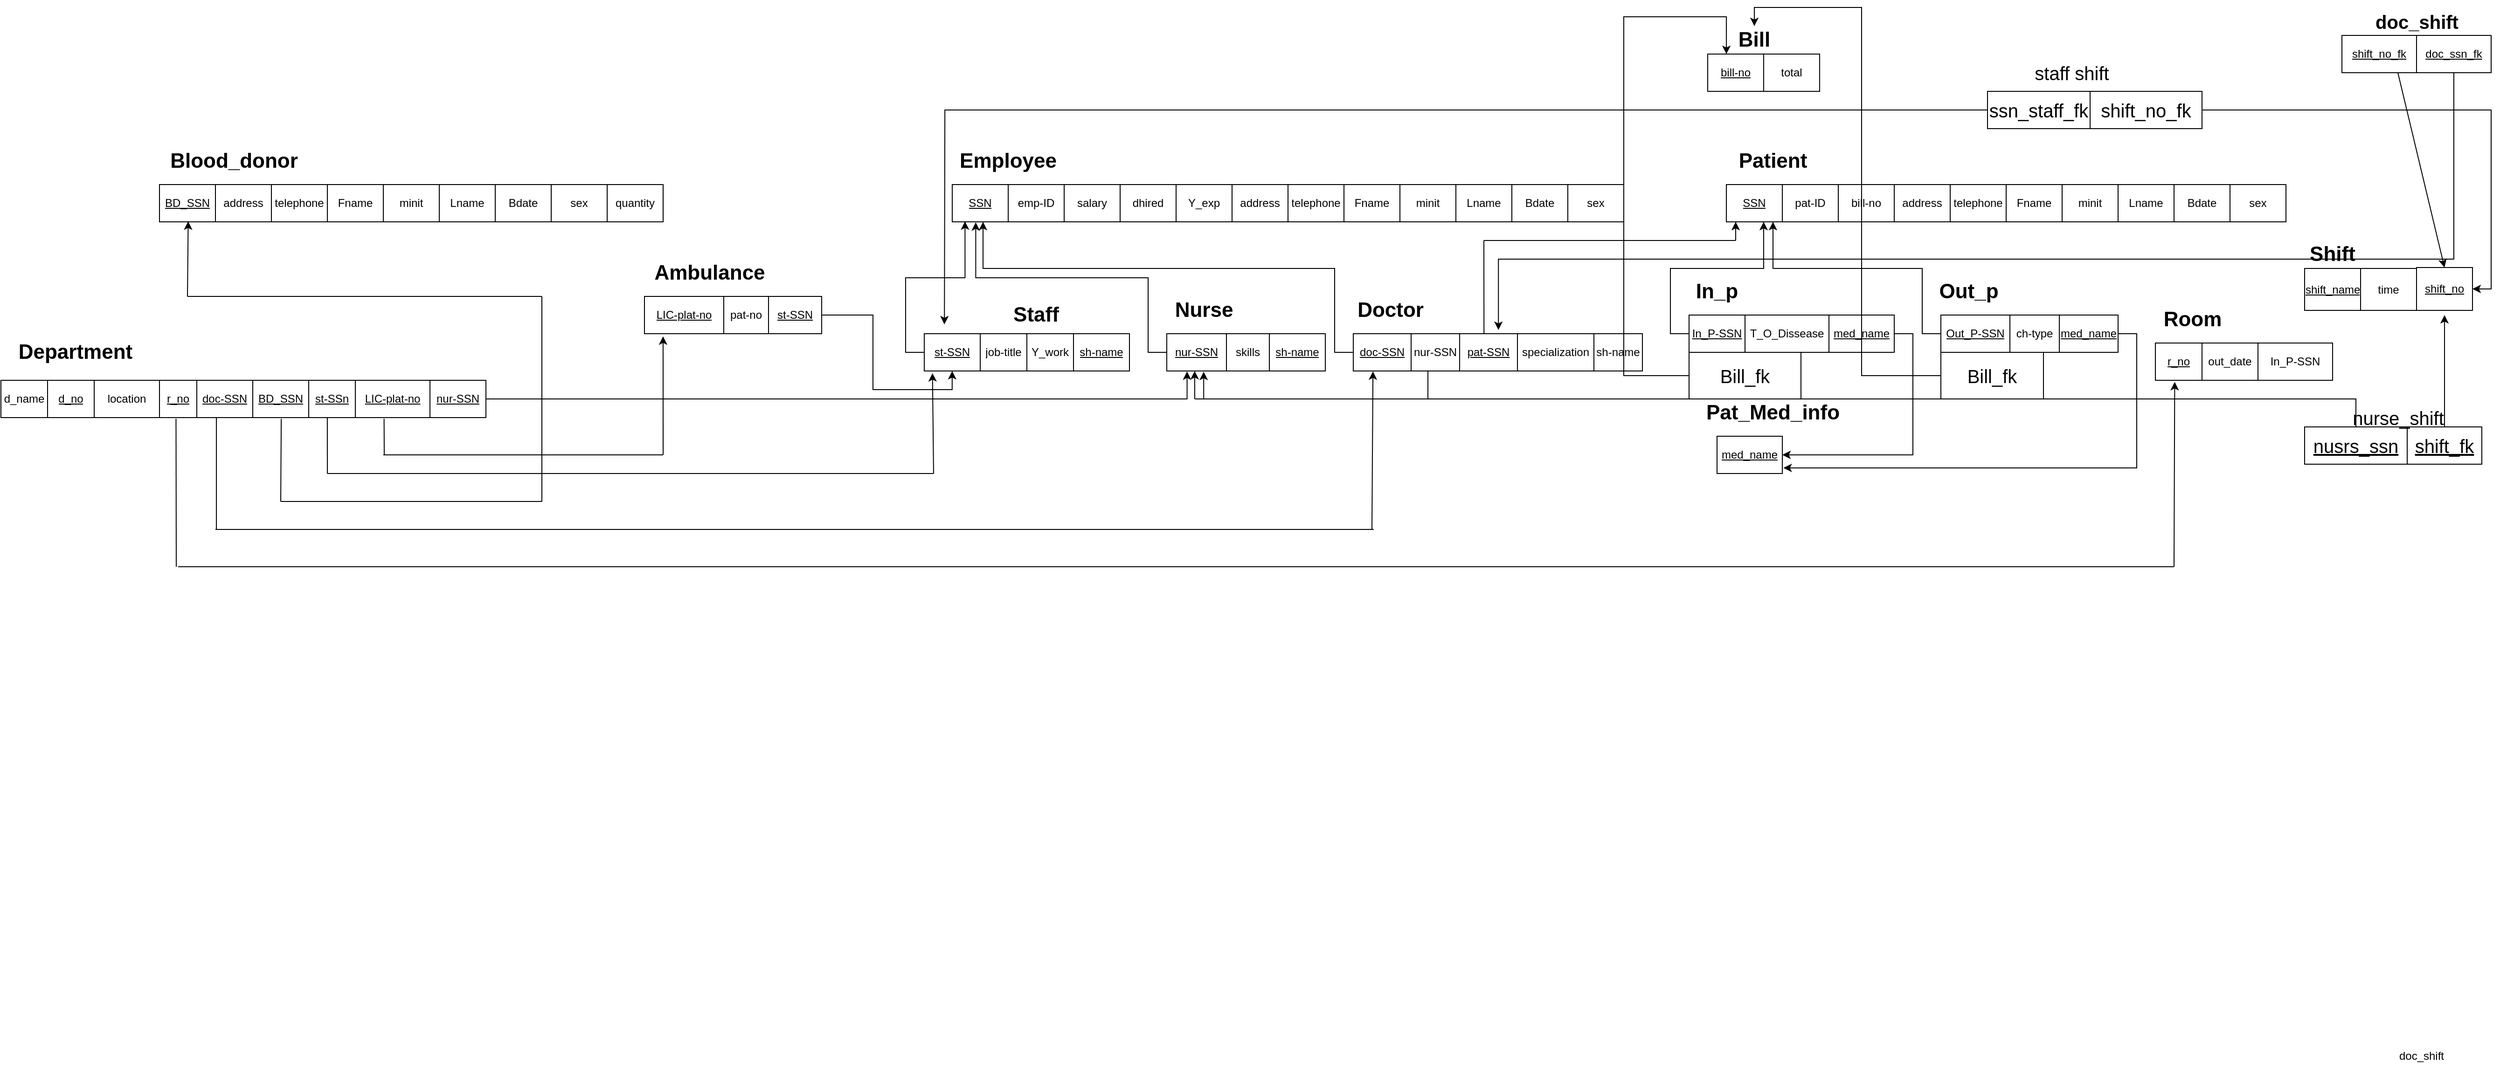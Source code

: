 <mxfile version="20.2.3" type="device"><diagram id="D60G69aYxe-Xa3ognwN2" name="Page-1"><mxGraphModel dx="2738" dy="641" grid="1" gridSize="10" guides="1" tooltips="1" connect="1" arrows="1" fold="1" page="1" pageScale="1" pageWidth="850" pageHeight="1100" math="0" shadow="0"><root><mxCell id="0"/><mxCell id="1" parent="0"/><mxCell id="AYk8RNN5Mi78vzOdWVdb-125" value="Blood_donor" style="text;html=1;strokeColor=none;fillColor=none;align=center;verticalAlign=middle;whiteSpace=wrap;rounded=0;fontSize=22;fontStyle=1" parent="1" vertex="1"><mxGeometry x="-770" y="160" width="60" height="30" as="geometry"/></mxCell><mxCell id="AYk8RNN5Mi78vzOdWVdb-126" value="" style="shape=table;startSize=0;container=1;collapsible=0;childLayout=tableLayout;fontSize=12;" parent="1" vertex="1"><mxGeometry x="-820" y="200" width="540" height="40" as="geometry"/></mxCell><mxCell id="AYk8RNN5Mi78vzOdWVdb-127" value="" style="shape=tableRow;horizontal=0;startSize=0;swimlaneHead=0;swimlaneBody=0;top=0;left=0;bottom=0;right=0;collapsible=0;dropTarget=0;fillColor=none;points=[[0,0.5],[1,0.5]];portConstraint=eastwest;fontSize=22;" parent="AYk8RNN5Mi78vzOdWVdb-126" vertex="1"><mxGeometry width="540" height="40" as="geometry"/></mxCell><mxCell id="AYk8RNN5Mi78vzOdWVdb-128" value="BD_SSN" style="shape=partialRectangle;html=1;whiteSpace=wrap;connectable=0;overflow=hidden;fillColor=none;top=0;left=0;bottom=0;right=0;pointerEvents=1;fontSize=12;fontStyle=4" parent="AYk8RNN5Mi78vzOdWVdb-127" vertex="1"><mxGeometry width="60" height="40" as="geometry"><mxRectangle width="60" height="40" as="alternateBounds"/></mxGeometry></mxCell><mxCell id="AYk8RNN5Mi78vzOdWVdb-129" value="address" style="shape=partialRectangle;html=1;whiteSpace=wrap;connectable=0;overflow=hidden;fillColor=none;top=0;left=0;bottom=0;right=0;pointerEvents=1;fontSize=12;horizontal=1;" parent="AYk8RNN5Mi78vzOdWVdb-127" vertex="1"><mxGeometry x="60" width="60" height="40" as="geometry"><mxRectangle width="60" height="40" as="alternateBounds"/></mxGeometry></mxCell><mxCell id="q8i-5r4YBT8CpGDhuJ4V-2" value="telephone" style="shape=partialRectangle;html=1;whiteSpace=wrap;connectable=0;overflow=hidden;fillColor=none;top=0;left=0;bottom=0;right=0;pointerEvents=1;fontSize=12;horizontal=1;" parent="AYk8RNN5Mi78vzOdWVdb-127" vertex="1"><mxGeometry x="120" width="60" height="40" as="geometry"><mxRectangle width="60" height="40" as="alternateBounds"/></mxGeometry></mxCell><mxCell id="q8i-5r4YBT8CpGDhuJ4V-3" value="Fname" style="shape=partialRectangle;html=1;whiteSpace=wrap;connectable=0;overflow=hidden;fillColor=none;top=0;left=0;bottom=0;right=0;pointerEvents=1;fontSize=12;horizontal=1;" parent="AYk8RNN5Mi78vzOdWVdb-127" vertex="1"><mxGeometry x="180" width="60" height="40" as="geometry"><mxRectangle width="60" height="40" as="alternateBounds"/></mxGeometry></mxCell><mxCell id="q8i-5r4YBT8CpGDhuJ4V-4" value="minit" style="shape=partialRectangle;html=1;whiteSpace=wrap;connectable=0;overflow=hidden;fillColor=none;top=0;left=0;bottom=0;right=0;pointerEvents=1;fontSize=12;horizontal=1;" parent="AYk8RNN5Mi78vzOdWVdb-127" vertex="1"><mxGeometry x="240" width="60" height="40" as="geometry"><mxRectangle width="60" height="40" as="alternateBounds"/></mxGeometry></mxCell><mxCell id="q8i-5r4YBT8CpGDhuJ4V-5" value="Lname" style="shape=partialRectangle;html=1;whiteSpace=wrap;connectable=0;overflow=hidden;fillColor=none;top=0;left=0;bottom=0;right=0;pointerEvents=1;fontSize=12;horizontal=1;" parent="AYk8RNN5Mi78vzOdWVdb-127" vertex="1"><mxGeometry x="300" width="60" height="40" as="geometry"><mxRectangle width="60" height="40" as="alternateBounds"/></mxGeometry></mxCell><mxCell id="q8i-5r4YBT8CpGDhuJ4V-6" value="Bdate" style="shape=partialRectangle;html=1;whiteSpace=wrap;connectable=0;overflow=hidden;fillColor=none;top=0;left=0;bottom=0;right=0;pointerEvents=1;fontSize=12;horizontal=1;" parent="AYk8RNN5Mi78vzOdWVdb-127" vertex="1"><mxGeometry x="360" width="60" height="40" as="geometry"><mxRectangle width="60" height="40" as="alternateBounds"/></mxGeometry></mxCell><mxCell id="q8i-5r4YBT8CpGDhuJ4V-7" value="sex" style="shape=partialRectangle;html=1;whiteSpace=wrap;connectable=0;overflow=hidden;fillColor=none;top=0;left=0;bottom=0;right=0;pointerEvents=1;fontSize=12;horizontal=1;" parent="AYk8RNN5Mi78vzOdWVdb-127" vertex="1"><mxGeometry x="420" width="60" height="40" as="geometry"><mxRectangle width="60" height="40" as="alternateBounds"/></mxGeometry></mxCell><mxCell id="q8i-5r4YBT8CpGDhuJ4V-8" value="quantity" style="shape=partialRectangle;html=1;whiteSpace=wrap;connectable=0;overflow=hidden;fillColor=none;top=0;left=0;bottom=0;right=0;pointerEvents=1;fontSize=12;horizontal=1;" parent="AYk8RNN5Mi78vzOdWVdb-127" vertex="1"><mxGeometry x="480" width="60" height="40" as="geometry"><mxRectangle width="60" height="40" as="alternateBounds"/></mxGeometry></mxCell><mxCell id="AYk8RNN5Mi78vzOdWVdb-133" value="Employee" style="text;html=1;strokeColor=none;fillColor=none;align=center;verticalAlign=middle;whiteSpace=wrap;rounded=0;fontSize=22;fontStyle=1" parent="1" vertex="1"><mxGeometry x="60" y="160" width="60" height="30" as="geometry"/></mxCell><mxCell id="AYk8RNN5Mi78vzOdWVdb-134" value="" style="shape=table;startSize=0;container=1;collapsible=0;childLayout=tableLayout;fontSize=12;" parent="1" vertex="1"><mxGeometry x="30" y="200" width="720" height="40" as="geometry"/></mxCell><mxCell id="AYk8RNN5Mi78vzOdWVdb-135" value="" style="shape=tableRow;horizontal=0;startSize=0;swimlaneHead=0;swimlaneBody=0;top=0;left=0;bottom=0;right=0;collapsible=0;dropTarget=0;fillColor=none;points=[[0,0.5],[1,0.5]];portConstraint=eastwest;fontSize=22;" parent="AYk8RNN5Mi78vzOdWVdb-134" vertex="1"><mxGeometry width="720" height="40" as="geometry"/></mxCell><mxCell id="AYk8RNN5Mi78vzOdWVdb-136" value="SSN" style="shape=partialRectangle;html=1;whiteSpace=wrap;connectable=0;overflow=hidden;fillColor=none;top=0;left=0;bottom=0;right=0;pointerEvents=1;fontSize=12;fontStyle=4" parent="AYk8RNN5Mi78vzOdWVdb-135" vertex="1"><mxGeometry width="60" height="40" as="geometry"><mxRectangle width="60" height="40" as="alternateBounds"/></mxGeometry></mxCell><mxCell id="AYk8RNN5Mi78vzOdWVdb-137" value="emp-ID" style="shape=partialRectangle;connectable=0;overflow=hidden;fillColor=none;top=0;left=0;bottom=0;right=0;pointerEvents=1;fontSize=12;whiteSpace=wrap;html=1;fontStyle=0" parent="AYk8RNN5Mi78vzOdWVdb-135" vertex="1"><mxGeometry x="60" width="60" height="40" as="geometry"><mxRectangle width="60" height="40" as="alternateBounds"/></mxGeometry></mxCell><mxCell id="AYk8RNN5Mi78vzOdWVdb-138" value="salary" style="shape=partialRectangle;html=1;whiteSpace=wrap;connectable=0;overflow=hidden;fillColor=none;top=0;left=0;bottom=0;right=0;pointerEvents=1;fontSize=12;" parent="AYk8RNN5Mi78vzOdWVdb-135" vertex="1"><mxGeometry x="120" width="60" height="40" as="geometry"><mxRectangle width="60" height="40" as="alternateBounds"/></mxGeometry></mxCell><mxCell id="AYk8RNN5Mi78vzOdWVdb-139" value="dhired" style="shape=partialRectangle;html=1;whiteSpace=wrap;connectable=0;overflow=hidden;fillColor=none;top=0;left=0;bottom=0;right=0;pointerEvents=1;fontSize=12;" parent="AYk8RNN5Mi78vzOdWVdb-135" vertex="1"><mxGeometry x="180" width="60" height="40" as="geometry"><mxRectangle width="60" height="40" as="alternateBounds"/></mxGeometry></mxCell><mxCell id="AYk8RNN5Mi78vzOdWVdb-211" value="Y_exp" style="shape=partialRectangle;html=1;whiteSpace=wrap;connectable=0;overflow=hidden;fillColor=none;top=0;left=0;bottom=0;right=0;pointerEvents=1;fontSize=12;" parent="AYk8RNN5Mi78vzOdWVdb-135" vertex="1"><mxGeometry x="240" width="60" height="40" as="geometry"><mxRectangle width="60" height="40" as="alternateBounds"/></mxGeometry></mxCell><mxCell id="q8i-5r4YBT8CpGDhuJ4V-9" value="address" style="shape=partialRectangle;html=1;whiteSpace=wrap;connectable=0;overflow=hidden;fillColor=none;top=0;left=0;bottom=0;right=0;pointerEvents=1;fontSize=12;" parent="AYk8RNN5Mi78vzOdWVdb-135" vertex="1"><mxGeometry x="300" width="60" height="40" as="geometry"><mxRectangle width="60" height="40" as="alternateBounds"/></mxGeometry></mxCell><mxCell id="q8i-5r4YBT8CpGDhuJ4V-10" value="telephone" style="shape=partialRectangle;html=1;whiteSpace=wrap;connectable=0;overflow=hidden;fillColor=none;top=0;left=0;bottom=0;right=0;pointerEvents=1;fontSize=12;" parent="AYk8RNN5Mi78vzOdWVdb-135" vertex="1"><mxGeometry x="360" width="60" height="40" as="geometry"><mxRectangle width="60" height="40" as="alternateBounds"/></mxGeometry></mxCell><mxCell id="q8i-5r4YBT8CpGDhuJ4V-11" value="Fname" style="shape=partialRectangle;html=1;whiteSpace=wrap;connectable=0;overflow=hidden;fillColor=none;top=0;left=0;bottom=0;right=0;pointerEvents=1;fontSize=12;" parent="AYk8RNN5Mi78vzOdWVdb-135" vertex="1"><mxGeometry x="420" width="60" height="40" as="geometry"><mxRectangle width="60" height="40" as="alternateBounds"/></mxGeometry></mxCell><mxCell id="q8i-5r4YBT8CpGDhuJ4V-12" value="minit" style="shape=partialRectangle;html=1;whiteSpace=wrap;connectable=0;overflow=hidden;fillColor=none;top=0;left=0;bottom=0;right=0;pointerEvents=1;fontSize=12;" parent="AYk8RNN5Mi78vzOdWVdb-135" vertex="1"><mxGeometry x="480" width="60" height="40" as="geometry"><mxRectangle width="60" height="40" as="alternateBounds"/></mxGeometry></mxCell><mxCell id="q8i-5r4YBT8CpGDhuJ4V-13" value="Lname" style="shape=partialRectangle;html=1;whiteSpace=wrap;connectable=0;overflow=hidden;fillColor=none;top=0;left=0;bottom=0;right=0;pointerEvents=1;fontSize=12;" parent="AYk8RNN5Mi78vzOdWVdb-135" vertex="1"><mxGeometry x="540" width="60" height="40" as="geometry"><mxRectangle width="60" height="40" as="alternateBounds"/></mxGeometry></mxCell><mxCell id="q8i-5r4YBT8CpGDhuJ4V-14" value="Bdate" style="shape=partialRectangle;html=1;whiteSpace=wrap;connectable=0;overflow=hidden;fillColor=none;top=0;left=0;bottom=0;right=0;pointerEvents=1;fontSize=12;" parent="AYk8RNN5Mi78vzOdWVdb-135" vertex="1"><mxGeometry x="600" width="60" height="40" as="geometry"><mxRectangle width="60" height="40" as="alternateBounds"/></mxGeometry></mxCell><mxCell id="q8i-5r4YBT8CpGDhuJ4V-15" value="sex" style="shape=partialRectangle;html=1;whiteSpace=wrap;connectable=0;overflow=hidden;fillColor=none;top=0;left=0;bottom=0;right=0;pointerEvents=1;fontSize=12;" parent="AYk8RNN5Mi78vzOdWVdb-135" vertex="1"><mxGeometry x="660" width="60" height="40" as="geometry"><mxRectangle width="60" height="40" as="alternateBounds"/></mxGeometry></mxCell><mxCell id="AYk8RNN5Mi78vzOdWVdb-141" value="Patient" style="text;html=1;strokeColor=none;fillColor=none;align=center;verticalAlign=middle;whiteSpace=wrap;rounded=0;fontSize=22;fontStyle=1" parent="1" vertex="1"><mxGeometry x="880" y="160" width="60" height="30" as="geometry"/></mxCell><mxCell id="AYk8RNN5Mi78vzOdWVdb-142" value="" style="shape=table;startSize=0;container=1;collapsible=0;childLayout=tableLayout;fontSize=22;html=1;" parent="1" vertex="1"><mxGeometry x="860" y="200" width="600" height="40" as="geometry"/></mxCell><mxCell id="AYk8RNN5Mi78vzOdWVdb-143" value="" style="shape=tableRow;horizontal=0;startSize=0;swimlaneHead=0;swimlaneBody=0;top=0;left=0;bottom=0;right=0;collapsible=0;dropTarget=0;fillColor=none;points=[[0,0.5],[1,0.5]];portConstraint=eastwest;fontSize=22;html=1;" parent="AYk8RNN5Mi78vzOdWVdb-142" vertex="1"><mxGeometry width="600" height="40" as="geometry"/></mxCell><mxCell id="AYk8RNN5Mi78vzOdWVdb-144" value="SSN" style="shape=partialRectangle;html=1;whiteSpace=wrap;connectable=0;overflow=hidden;fillColor=none;top=0;left=0;bottom=0;right=0;pointerEvents=1;fontSize=12;fontStyle=4" parent="AYk8RNN5Mi78vzOdWVdb-143" vertex="1"><mxGeometry width="60" height="40" as="geometry"><mxRectangle width="60" height="40" as="alternateBounds"/></mxGeometry></mxCell><mxCell id="AYk8RNN5Mi78vzOdWVdb-145" value="pat-ID" style="shape=partialRectangle;html=1;whiteSpace=wrap;connectable=0;overflow=hidden;fillColor=none;top=0;left=0;bottom=0;right=0;pointerEvents=1;fontSize=12;fontStyle=0" parent="AYk8RNN5Mi78vzOdWVdb-143" vertex="1"><mxGeometry x="60" width="60" height="40" as="geometry"><mxRectangle width="60" height="40" as="alternateBounds"/></mxGeometry></mxCell><mxCell id="AYk8RNN5Mi78vzOdWVdb-192" value="bill-no" style="shape=partialRectangle;html=1;whiteSpace=wrap;connectable=0;overflow=hidden;fillColor=none;top=0;left=0;bottom=0;right=0;pointerEvents=1;fontSize=12;fontStyle=0" parent="AYk8RNN5Mi78vzOdWVdb-143" vertex="1"><mxGeometry x="120" width="60" height="40" as="geometry"><mxRectangle width="60" height="40" as="alternateBounds"/></mxGeometry></mxCell><mxCell id="q8i-5r4YBT8CpGDhuJ4V-16" value="address" style="shape=partialRectangle;html=1;whiteSpace=wrap;connectable=0;overflow=hidden;fillColor=none;top=0;left=0;bottom=0;right=0;pointerEvents=1;fontSize=12;fontStyle=0" parent="AYk8RNN5Mi78vzOdWVdb-143" vertex="1"><mxGeometry x="180" width="60" height="40" as="geometry"><mxRectangle width="60" height="40" as="alternateBounds"/></mxGeometry></mxCell><mxCell id="q8i-5r4YBT8CpGDhuJ4V-17" value="telephone" style="shape=partialRectangle;html=1;whiteSpace=wrap;connectable=0;overflow=hidden;fillColor=none;top=0;left=0;bottom=0;right=0;pointerEvents=1;fontSize=12;fontStyle=0" parent="AYk8RNN5Mi78vzOdWVdb-143" vertex="1"><mxGeometry x="240" width="60" height="40" as="geometry"><mxRectangle width="60" height="40" as="alternateBounds"/></mxGeometry></mxCell><mxCell id="q8i-5r4YBT8CpGDhuJ4V-18" value="Fname" style="shape=partialRectangle;html=1;whiteSpace=wrap;connectable=0;overflow=hidden;fillColor=none;top=0;left=0;bottom=0;right=0;pointerEvents=1;fontSize=12;fontStyle=0" parent="AYk8RNN5Mi78vzOdWVdb-143" vertex="1"><mxGeometry x="300" width="60" height="40" as="geometry"><mxRectangle width="60" height="40" as="alternateBounds"/></mxGeometry></mxCell><mxCell id="q8i-5r4YBT8CpGDhuJ4V-19" value="minit" style="shape=partialRectangle;html=1;whiteSpace=wrap;connectable=0;overflow=hidden;fillColor=none;top=0;left=0;bottom=0;right=0;pointerEvents=1;fontSize=12;fontStyle=0" parent="AYk8RNN5Mi78vzOdWVdb-143" vertex="1"><mxGeometry x="360" width="60" height="40" as="geometry"><mxRectangle width="60" height="40" as="alternateBounds"/></mxGeometry></mxCell><mxCell id="q8i-5r4YBT8CpGDhuJ4V-20" value="Lname" style="shape=partialRectangle;html=1;whiteSpace=wrap;connectable=0;overflow=hidden;fillColor=none;top=0;left=0;bottom=0;right=0;pointerEvents=1;fontSize=12;fontStyle=0" parent="AYk8RNN5Mi78vzOdWVdb-143" vertex="1"><mxGeometry x="420" width="60" height="40" as="geometry"><mxRectangle width="60" height="40" as="alternateBounds"/></mxGeometry></mxCell><mxCell id="q8i-5r4YBT8CpGDhuJ4V-21" value="Bdate" style="shape=partialRectangle;html=1;whiteSpace=wrap;connectable=0;overflow=hidden;fillColor=none;top=0;left=0;bottom=0;right=0;pointerEvents=1;fontSize=12;fontStyle=0" parent="AYk8RNN5Mi78vzOdWVdb-143" vertex="1"><mxGeometry x="480" width="60" height="40" as="geometry"><mxRectangle width="60" height="40" as="alternateBounds"/></mxGeometry></mxCell><mxCell id="q8i-5r4YBT8CpGDhuJ4V-22" value="sex" style="shape=partialRectangle;html=1;whiteSpace=wrap;connectable=0;overflow=hidden;fillColor=none;top=0;left=0;bottom=0;right=0;pointerEvents=1;fontSize=12;fontStyle=0" parent="AYk8RNN5Mi78vzOdWVdb-143" vertex="1"><mxGeometry x="540" width="60" height="40" as="geometry"><mxRectangle width="60" height="40" as="alternateBounds"/></mxGeometry></mxCell><mxCell id="AYk8RNN5Mi78vzOdWVdb-148" value="Nurse" style="text;html=1;strokeColor=none;fillColor=none;align=center;verticalAlign=middle;whiteSpace=wrap;rounded=0;fontSize=22;fontStyle=1" parent="1" vertex="1"><mxGeometry x="270" y="320" width="60" height="30" as="geometry"/></mxCell><mxCell id="AYk8RNN5Mi78vzOdWVdb-149" value="Staff" style="text;html=1;strokeColor=none;fillColor=none;align=center;verticalAlign=middle;whiteSpace=wrap;rounded=0;fontSize=22;fontStyle=1" parent="1" vertex="1"><mxGeometry x="90" y="325" width="60" height="30" as="geometry"/></mxCell><mxCell id="AYk8RNN5Mi78vzOdWVdb-150" value="Doctor" style="text;html=1;strokeColor=none;fillColor=none;align=center;verticalAlign=middle;whiteSpace=wrap;rounded=0;fontSize=22;fontStyle=1" parent="1" vertex="1"><mxGeometry x="470" y="320" width="60" height="30" as="geometry"/></mxCell><mxCell id="AYk8RNN5Mi78vzOdWVdb-152" value="" style="shape=table;startSize=0;container=1;collapsible=0;childLayout=tableLayout;fontSize=12;fontStyle=0;strokeColor=default;verticalAlign=bottom;fontColor=default;html=1;" parent="1" vertex="1"><mxGeometry x="460" y="360" width="310" height="40" as="geometry"/></mxCell><mxCell id="AYk8RNN5Mi78vzOdWVdb-153" value="" style="shape=tableRow;horizontal=0;startSize=0;swimlaneHead=0;swimlaneBody=0;top=0;left=0;bottom=0;right=0;collapsible=0;dropTarget=0;fillColor=none;points=[[0,0.5],[1,0.5]];portConstraint=eastwest;fontSize=22;html=1;" parent="AYk8RNN5Mi78vzOdWVdb-152" vertex="1"><mxGeometry width="310" height="40" as="geometry"/></mxCell><mxCell id="AYk8RNN5Mi78vzOdWVdb-154" value="doc-SSN" style="shape=partialRectangle;html=1;whiteSpace=wrap;connectable=0;overflow=hidden;fillColor=none;top=0;left=0;bottom=0;right=0;pointerEvents=1;fontSize=12;fontStyle=4" parent="AYk8RNN5Mi78vzOdWVdb-153" vertex="1"><mxGeometry width="62" height="40" as="geometry"><mxRectangle width="62" height="40" as="alternateBounds"/></mxGeometry></mxCell><mxCell id="AYk8RNN5Mi78vzOdWVdb-155" value="nur-SSN" style="shape=partialRectangle;html=1;whiteSpace=wrap;connectable=0;overflow=hidden;fillColor=none;top=0;left=0;bottom=0;right=0;pointerEvents=1;fontSize=12;strokeWidth=0;" parent="AYk8RNN5Mi78vzOdWVdb-153" vertex="1"><mxGeometry x="62" width="52" height="40" as="geometry"><mxRectangle width="52" height="40" as="alternateBounds"/></mxGeometry></mxCell><mxCell id="_GeGu83gtf0wMvzddCbD-6" value="pat-SSN" style="shape=partialRectangle;html=1;whiteSpace=wrap;connectable=0;overflow=hidden;fillColor=none;top=0;left=0;bottom=0;right=0;pointerEvents=1;fontSize=12;fontStyle=4;align=center;" parent="AYk8RNN5Mi78vzOdWVdb-153" vertex="1"><mxGeometry x="114" width="62" height="40" as="geometry"><mxRectangle width="62" height="40" as="alternateBounds"/></mxGeometry></mxCell><mxCell id="_GeGu83gtf0wMvzddCbD-17" value="specialization" style="shape=partialRectangle;html=1;whiteSpace=wrap;connectable=0;overflow=hidden;fillColor=none;top=0;left=0;bottom=0;right=0;pointerEvents=1;fontSize=12;fontStyle=0" parent="AYk8RNN5Mi78vzOdWVdb-153" vertex="1"><mxGeometry x="176" width="82" height="40" as="geometry"><mxRectangle width="82" height="40" as="alternateBounds"/></mxGeometry></mxCell><mxCell id="_GeGu83gtf0wMvzddCbD-30" value="sh-name" style="shape=partialRectangle;html=1;whiteSpace=wrap;connectable=0;overflow=hidden;fillColor=none;top=0;left=0;bottom=0;right=0;pointerEvents=1;fontSize=12;fontStyle=0" parent="AYk8RNN5Mi78vzOdWVdb-153" vertex="1"><mxGeometry x="258" width="52" height="40" as="geometry"><mxRectangle width="52" height="40" as="alternateBounds"/></mxGeometry></mxCell><mxCell id="AYk8RNN5Mi78vzOdWVdb-163" value="" style="shape=table;startSize=0;container=1;collapsible=0;childLayout=tableLayout;fontSize=12;html=1;" parent="1" vertex="1"><mxGeometry y="360" width="220" height="40" as="geometry"/></mxCell><mxCell id="AYk8RNN5Mi78vzOdWVdb-164" value="" style="shape=tableRow;horizontal=0;startSize=0;swimlaneHead=0;swimlaneBody=0;top=0;left=0;bottom=0;right=0;collapsible=0;dropTarget=0;fillColor=none;points=[[0,0.5],[1,0.5]];portConstraint=eastwest;fontSize=12;html=1;" parent="AYk8RNN5Mi78vzOdWVdb-163" vertex="1"><mxGeometry width="220" height="40" as="geometry"/></mxCell><mxCell id="AYk8RNN5Mi78vzOdWVdb-165" value="st-SSN" style="shape=partialRectangle;html=1;whiteSpace=wrap;connectable=0;overflow=hidden;fillColor=none;top=0;left=0;bottom=0;right=0;pointerEvents=1;fontSize=12;fontStyle=4" parent="AYk8RNN5Mi78vzOdWVdb-164" vertex="1"><mxGeometry width="60" height="40" as="geometry"><mxRectangle width="60" height="40" as="alternateBounds"/></mxGeometry></mxCell><mxCell id="AYk8RNN5Mi78vzOdWVdb-166" value="job-title" style="shape=partialRectangle;html=1;whiteSpace=wrap;connectable=0;overflow=hidden;fillColor=none;top=0;left=0;bottom=0;right=0;pointerEvents=1;fontSize=12;" parent="AYk8RNN5Mi78vzOdWVdb-164" vertex="1"><mxGeometry x="60" width="50" height="40" as="geometry"><mxRectangle width="50" height="40" as="alternateBounds"/></mxGeometry></mxCell><mxCell id="AYk8RNN5Mi78vzOdWVdb-167" value="Y_work" style="shape=partialRectangle;html=1;whiteSpace=wrap;connectable=0;overflow=hidden;fillColor=none;top=0;left=0;bottom=0;right=0;pointerEvents=1;fontSize=12;" parent="AYk8RNN5Mi78vzOdWVdb-164" vertex="1"><mxGeometry x="110" width="50" height="40" as="geometry"><mxRectangle width="50" height="40" as="alternateBounds"/></mxGeometry></mxCell><mxCell id="_GeGu83gtf0wMvzddCbD-16" value="sh-name" style="shape=partialRectangle;html=1;whiteSpace=wrap;connectable=0;overflow=hidden;fillColor=none;top=0;left=0;bottom=0;right=0;pointerEvents=1;fontSize=12;fontStyle=4" parent="AYk8RNN5Mi78vzOdWVdb-164" vertex="1"><mxGeometry x="160" width="60" height="40" as="geometry"><mxRectangle width="60" height="40" as="alternateBounds"/></mxGeometry></mxCell><mxCell id="AYk8RNN5Mi78vzOdWVdb-171" value="In_p" style="text;html=1;strokeColor=none;fillColor=none;align=center;verticalAlign=middle;whiteSpace=wrap;rounded=0;fontSize=22;fontStyle=1" parent="1" vertex="1"><mxGeometry x="820" y="300" width="60" height="30" as="geometry"/></mxCell><mxCell id="AYk8RNN5Mi78vzOdWVdb-172" value="Out_p" style="text;html=1;strokeColor=none;fillColor=none;align=center;verticalAlign=middle;whiteSpace=wrap;rounded=0;fontSize=22;fontStyle=1" parent="1" vertex="1"><mxGeometry x="1090" y="300" width="60" height="30" as="geometry"/></mxCell><mxCell id="AYk8RNN5Mi78vzOdWVdb-173" value="" style="shape=table;startSize=0;container=1;collapsible=0;childLayout=tableLayout;fontSize=12;html=1;" parent="1" vertex="1"><mxGeometry x="820" y="340" width="220" height="40" as="geometry"/></mxCell><mxCell id="AYk8RNN5Mi78vzOdWVdb-174" value="" style="shape=tableRow;horizontal=0;startSize=0;swimlaneHead=0;swimlaneBody=0;top=0;left=0;bottom=0;right=0;collapsible=0;dropTarget=0;fillColor=none;points=[[0,0.5],[1,0.5]];portConstraint=eastwest;fontSize=22;html=1;" parent="AYk8RNN5Mi78vzOdWVdb-173" vertex="1"><mxGeometry width="220" height="40" as="geometry"/></mxCell><mxCell id="AYk8RNN5Mi78vzOdWVdb-175" value="In_P-SSN" style="shape=partialRectangle;html=1;whiteSpace=wrap;connectable=0;overflow=hidden;fillColor=none;top=0;left=0;bottom=0;right=0;pointerEvents=1;fontSize=12;fontStyle=4" parent="AYk8RNN5Mi78vzOdWVdb-174" vertex="1"><mxGeometry width="60" height="40" as="geometry"><mxRectangle width="60" height="40" as="alternateBounds"/></mxGeometry></mxCell><mxCell id="AYk8RNN5Mi78vzOdWVdb-176" value="T_O_Dissease" style="shape=partialRectangle;html=1;whiteSpace=wrap;connectable=0;overflow=hidden;fillColor=none;top=0;left=0;bottom=0;right=0;pointerEvents=1;fontSize=12;" parent="AYk8RNN5Mi78vzOdWVdb-174" vertex="1"><mxGeometry x="60" width="90" height="40" as="geometry"><mxRectangle width="90" height="40" as="alternateBounds"/></mxGeometry></mxCell><mxCell id="AYk8RNN5Mi78vzOdWVdb-201" value="med_name" style="shape=partialRectangle;html=1;whiteSpace=wrap;connectable=0;overflow=hidden;fillColor=none;top=0;left=0;bottom=0;right=0;pointerEvents=1;fontSize=12;fontStyle=4" parent="AYk8RNN5Mi78vzOdWVdb-174" vertex="1"><mxGeometry x="150" width="70" height="40" as="geometry"><mxRectangle width="70" height="40" as="alternateBounds"/></mxGeometry></mxCell><mxCell id="AYk8RNN5Mi78vzOdWVdb-178" value="" style="shape=table;startSize=0;container=1;collapsible=0;childLayout=tableLayout;fontSize=12;html=1;fontStyle=4;strokeColor=default;" parent="1" vertex="1"><mxGeometry x="1090" y="340" width="190" height="40" as="geometry"/></mxCell><mxCell id="AYk8RNN5Mi78vzOdWVdb-179" value="" style="shape=tableRow;horizontal=0;startSize=0;swimlaneHead=0;swimlaneBody=0;top=0;left=0;bottom=0;right=0;collapsible=0;dropTarget=0;fillColor=none;points=[[0,0.5],[1,0.5]];portConstraint=eastwest;fontSize=12;html=1;fontStyle=4" parent="AYk8RNN5Mi78vzOdWVdb-178" vertex="1"><mxGeometry width="190" height="40" as="geometry"/></mxCell><mxCell id="AYk8RNN5Mi78vzOdWVdb-180" value="Out_P-SSN" style="shape=partialRectangle;html=1;whiteSpace=wrap;connectable=0;overflow=hidden;fillColor=none;top=0;left=0;bottom=0;right=0;pointerEvents=1;fontSize=12;fontStyle=4" parent="AYk8RNN5Mi78vzOdWVdb-179" vertex="1"><mxGeometry width="74" height="40" as="geometry"><mxRectangle width="74" height="40" as="alternateBounds"/></mxGeometry></mxCell><mxCell id="AYk8RNN5Mi78vzOdWVdb-181" value="ch-type" style="shape=partialRectangle;html=1;whiteSpace=wrap;connectable=0;overflow=hidden;fillColor=none;top=0;left=0;bottom=0;right=0;pointerEvents=1;fontSize=12;" parent="AYk8RNN5Mi78vzOdWVdb-179" vertex="1"><mxGeometry x="74" width="53" height="40" as="geometry"><mxRectangle width="53" height="40" as="alternateBounds"/></mxGeometry></mxCell><mxCell id="AYk8RNN5Mi78vzOdWVdb-200" value="&lt;u&gt;med_name&lt;/u&gt;" style="shape=partialRectangle;html=1;whiteSpace=wrap;connectable=0;overflow=hidden;fillColor=none;top=0;left=0;bottom=0;right=0;pointerEvents=1;fontSize=12;" parent="AYk8RNN5Mi78vzOdWVdb-179" vertex="1"><mxGeometry x="127" width="63" height="40" as="geometry"><mxRectangle width="63" height="40" as="alternateBounds"/></mxGeometry></mxCell><mxCell id="AYk8RNN5Mi78vzOdWVdb-185" value="Bill" style="text;html=1;strokeColor=none;fillColor=none;align=center;verticalAlign=middle;whiteSpace=wrap;rounded=0;fontSize=22;fontStyle=1" parent="1" vertex="1"><mxGeometry x="860" y="30" width="60" height="30" as="geometry"/></mxCell><mxCell id="AYk8RNN5Mi78vzOdWVdb-186" value="" style="shape=table;startSize=0;container=1;collapsible=0;childLayout=tableLayout;fontSize=22;html=1;" parent="1" vertex="1"><mxGeometry x="840" y="60" width="120" height="40" as="geometry"/></mxCell><mxCell id="AYk8RNN5Mi78vzOdWVdb-187" value="" style="shape=tableRow;horizontal=0;startSize=0;swimlaneHead=0;swimlaneBody=0;top=0;left=0;bottom=0;right=0;collapsible=0;dropTarget=0;fillColor=none;points=[[0,0.5],[1,0.5]];portConstraint=eastwest;fontSize=22;html=1;" parent="AYk8RNN5Mi78vzOdWVdb-186" vertex="1"><mxGeometry width="120" height="40" as="geometry"/></mxCell><mxCell id="AYk8RNN5Mi78vzOdWVdb-188" value="bill-no" style="shape=partialRectangle;html=1;whiteSpace=wrap;connectable=0;overflow=hidden;fillColor=none;top=0;left=0;bottom=0;right=0;pointerEvents=1;fontSize=12;fontStyle=4" parent="AYk8RNN5Mi78vzOdWVdb-187" vertex="1"><mxGeometry width="60" height="40" as="geometry"><mxRectangle width="60" height="40" as="alternateBounds"/></mxGeometry></mxCell><mxCell id="AYk8RNN5Mi78vzOdWVdb-189" value="total" style="shape=partialRectangle;html=1;whiteSpace=wrap;connectable=0;overflow=hidden;fillColor=none;top=0;left=0;bottom=0;right=0;pointerEvents=1;fontSize=12;" parent="AYk8RNN5Mi78vzOdWVdb-187" vertex="1"><mxGeometry x="60" width="60" height="40" as="geometry"><mxRectangle width="60" height="40" as="alternateBounds"/></mxGeometry></mxCell><mxCell id="AYk8RNN5Mi78vzOdWVdb-193" value="Pat_Med_info" style="text;html=1;strokeColor=none;fillColor=none;align=center;verticalAlign=middle;whiteSpace=wrap;rounded=0;fontSize=22;fontStyle=1" parent="1" vertex="1"><mxGeometry x="880" y="430" width="60" height="30" as="geometry"/></mxCell><mxCell id="AYk8RNN5Mi78vzOdWVdb-197" value="" style="shape=table;startSize=0;container=1;collapsible=0;childLayout=tableLayout;fontSize=12;html=1;fontStyle=4" parent="1" vertex="1"><mxGeometry x="850" y="470" width="70" height="40" as="geometry"/></mxCell><mxCell id="AYk8RNN5Mi78vzOdWVdb-198" value="" style="shape=tableRow;horizontal=0;startSize=0;swimlaneHead=0;swimlaneBody=0;top=0;left=0;bottom=0;right=0;collapsible=0;dropTarget=0;fillColor=none;points=[[0,0.5],[1,0.5]];portConstraint=eastwest;fontSize=12;html=1;" parent="AYk8RNN5Mi78vzOdWVdb-197" vertex="1"><mxGeometry width="70" height="40" as="geometry"/></mxCell><mxCell id="AYk8RNN5Mi78vzOdWVdb-199" value="&lt;u&gt;med_name&lt;/u&gt;" style="shape=partialRectangle;html=1;whiteSpace=wrap;connectable=0;overflow=hidden;fillColor=none;top=0;left=0;bottom=0;right=0;pointerEvents=1;fontSize=12;" parent="AYk8RNN5Mi78vzOdWVdb-198" vertex="1"><mxGeometry width="70" height="40" as="geometry"><mxRectangle width="70" height="40" as="alternateBounds"/></mxGeometry></mxCell><mxCell id="AYk8RNN5Mi78vzOdWVdb-202" value="Room" style="text;html=1;strokeColor=none;fillColor=none;align=center;verticalAlign=middle;whiteSpace=wrap;rounded=0;fontSize=22;fontStyle=1" parent="1" vertex="1"><mxGeometry x="1330" y="330" width="60" height="30" as="geometry"/></mxCell><mxCell id="AYk8RNN5Mi78vzOdWVdb-203" value="" style="shape=table;startSize=0;container=1;collapsible=0;childLayout=tableLayout;fontSize=12;html=1;" parent="1" vertex="1"><mxGeometry x="1320" y="370" width="190" height="40" as="geometry"/></mxCell><mxCell id="AYk8RNN5Mi78vzOdWVdb-204" value="" style="shape=tableRow;horizontal=0;startSize=0;swimlaneHead=0;swimlaneBody=0;top=0;left=0;bottom=0;right=0;collapsible=0;dropTarget=0;fillColor=none;points=[[0,0.5],[1,0.5]];portConstraint=eastwest;fontSize=22;html=1;" parent="AYk8RNN5Mi78vzOdWVdb-203" vertex="1"><mxGeometry width="190" height="40" as="geometry"/></mxCell><mxCell id="AYk8RNN5Mi78vzOdWVdb-205" value="r_no" style="shape=partialRectangle;html=1;whiteSpace=wrap;connectable=0;overflow=hidden;fillColor=none;top=0;left=0;bottom=0;right=0;pointerEvents=1;fontSize=12;fontStyle=4" parent="AYk8RNN5Mi78vzOdWVdb-204" vertex="1"><mxGeometry width="50" height="40" as="geometry"><mxRectangle width="50" height="40" as="alternateBounds"/></mxGeometry></mxCell><mxCell id="AYk8RNN5Mi78vzOdWVdb-206" value="out_date" style="shape=partialRectangle;html=1;whiteSpace=wrap;connectable=0;overflow=hidden;fillColor=none;top=0;left=0;bottom=0;right=0;pointerEvents=1;fontSize=12;" parent="AYk8RNN5Mi78vzOdWVdb-204" vertex="1"><mxGeometry x="50" width="60" height="40" as="geometry"><mxRectangle width="60" height="40" as="alternateBounds"/></mxGeometry></mxCell><mxCell id="_GeGu83gtf0wMvzddCbD-1" value="In_P-SSN" style="shape=partialRectangle;html=1;whiteSpace=wrap;connectable=0;overflow=hidden;fillColor=none;top=0;left=0;bottom=0;right=0;pointerEvents=1;fontSize=12;fontStyle=0" parent="AYk8RNN5Mi78vzOdWVdb-204" vertex="1"><mxGeometry x="110" width="80" height="40" as="geometry"><mxRectangle width="80" height="40" as="alternateBounds"/></mxGeometry></mxCell><mxCell id="AYk8RNN5Mi78vzOdWVdb-158" value="" style="shape=table;startSize=0;container=1;collapsible=0;childLayout=tableLayout;fontSize=12;html=1;" parent="1" vertex="1"><mxGeometry x="260" y="360" width="170" height="40" as="geometry"/></mxCell><mxCell id="AYk8RNN5Mi78vzOdWVdb-159" value="" style="shape=tableRow;horizontal=0;startSize=0;swimlaneHead=0;swimlaneBody=0;top=0;left=0;bottom=0;right=0;collapsible=0;dropTarget=0;fillColor=none;points=[[0,0.5],[1,0.5]];portConstraint=eastwest;fontSize=12;html=1;" parent="AYk8RNN5Mi78vzOdWVdb-158" vertex="1"><mxGeometry width="170" height="40" as="geometry"/></mxCell><mxCell id="AYk8RNN5Mi78vzOdWVdb-160" value="nur-SSN" style="shape=partialRectangle;html=1;whiteSpace=wrap;connectable=0;overflow=hidden;fillColor=none;top=0;left=0;bottom=0;right=0;pointerEvents=1;fontSize=12;fontStyle=4" parent="AYk8RNN5Mi78vzOdWVdb-159" vertex="1"><mxGeometry width="64" height="40" as="geometry"><mxRectangle width="64" height="40" as="alternateBounds"/></mxGeometry></mxCell><mxCell id="AYk8RNN5Mi78vzOdWVdb-161" value="skills" style="shape=partialRectangle;html=1;whiteSpace=wrap;connectable=0;overflow=hidden;fillColor=none;top=0;left=0;bottom=0;right=0;pointerEvents=1;fontSize=12;" parent="AYk8RNN5Mi78vzOdWVdb-159" vertex="1"><mxGeometry x="64" width="46" height="40" as="geometry"><mxRectangle width="46" height="40" as="alternateBounds"/></mxGeometry></mxCell><mxCell id="_GeGu83gtf0wMvzddCbD-15" value="sh-name" style="shape=partialRectangle;html=1;whiteSpace=wrap;connectable=0;overflow=hidden;fillColor=none;top=0;left=0;bottom=0;right=0;pointerEvents=1;fontSize=12;fontStyle=4" parent="AYk8RNN5Mi78vzOdWVdb-159" vertex="1"><mxGeometry x="110" width="60" height="40" as="geometry"><mxRectangle width="60" height="40" as="alternateBounds"/></mxGeometry></mxCell><mxCell id="_GeGu83gtf0wMvzddCbD-8" style="edgeStyle=orthogonalEdgeStyle;rounded=0;orthogonalLoop=1;jettySize=auto;html=1;exitX=1;exitY=0.5;exitDx=0;exitDy=0;entryX=1;entryY=0.5;entryDx=0;entryDy=0;fontSize=12;" parent="1" source="AYk8RNN5Mi78vzOdWVdb-174" target="AYk8RNN5Mi78vzOdWVdb-198" edge="1"><mxGeometry relative="1" as="geometry"/></mxCell><mxCell id="_GeGu83gtf0wMvzddCbD-9" style="edgeStyle=orthogonalEdgeStyle;rounded=0;orthogonalLoop=1;jettySize=auto;html=1;exitX=1;exitY=0.5;exitDx=0;exitDy=0;entryX=1.017;entryY=0.85;entryDx=0;entryDy=0;entryPerimeter=0;fontSize=12;" parent="1" source="AYk8RNN5Mi78vzOdWVdb-179" target="AYk8RNN5Mi78vzOdWVdb-198" edge="1"><mxGeometry relative="1" as="geometry"/></mxCell><mxCell id="_GeGu83gtf0wMvzddCbD-10" value="Shift" style="text;html=1;strokeColor=none;fillColor=none;align=center;verticalAlign=middle;whiteSpace=wrap;rounded=0;fontSize=22;fontStyle=1" parent="1" vertex="1"><mxGeometry x="1480" y="260" width="60" height="30" as="geometry"/></mxCell><mxCell id="_GeGu83gtf0wMvzddCbD-11" value="" style="shape=table;startSize=0;container=1;collapsible=0;childLayout=tableLayout;fontSize=22;fontStyle=4" parent="1" vertex="1"><mxGeometry x="1480" y="290" width="120" height="45" as="geometry"/></mxCell><mxCell id="_GeGu83gtf0wMvzddCbD-12" value="" style="shape=tableRow;horizontal=0;startSize=0;swimlaneHead=0;swimlaneBody=0;top=0;left=0;bottom=0;right=0;collapsible=0;dropTarget=0;fillColor=none;points=[[0,0.5],[1,0.5]];portConstraint=eastwest;fontSize=22;" parent="_GeGu83gtf0wMvzddCbD-11" vertex="1"><mxGeometry width="120" height="45" as="geometry"/></mxCell><mxCell id="_GeGu83gtf0wMvzddCbD-13" value="shift_name" style="shape=partialRectangle;html=1;whiteSpace=wrap;connectable=0;overflow=hidden;fillColor=none;top=0;left=0;bottom=0;right=0;pointerEvents=1;fontSize=12;fontStyle=4" parent="_GeGu83gtf0wMvzddCbD-12" vertex="1"><mxGeometry width="60" height="45" as="geometry"><mxRectangle width="60" height="45" as="alternateBounds"/></mxGeometry></mxCell><mxCell id="_GeGu83gtf0wMvzddCbD-14" value="time" style="shape=partialRectangle;html=1;whiteSpace=wrap;connectable=0;overflow=hidden;fillColor=none;top=0;left=0;bottom=0;right=0;pointerEvents=1;fontSize=12;" parent="_GeGu83gtf0wMvzddCbD-12" vertex="1"><mxGeometry x="60" width="60" height="45" as="geometry"><mxRectangle width="60" height="45" as="alternateBounds"/></mxGeometry></mxCell><mxCell id="_GeGu83gtf0wMvzddCbD-32" value="" style="endArrow=none;html=1;rounded=0;fontSize=12;" parent="1" edge="1"><mxGeometry width="50" height="50" relative="1" as="geometry"><mxPoint x="290" y="430" as="sourcePoint"/><mxPoint x="540" y="430" as="targetPoint"/></mxGeometry></mxCell><mxCell id="_GeGu83gtf0wMvzddCbD-33" value="" style="endArrow=none;html=1;rounded=0;fontSize=12;" parent="1" edge="1"><mxGeometry width="50" height="50" relative="1" as="geometry"><mxPoint x="540" y="430" as="sourcePoint"/><mxPoint x="540" y="400" as="targetPoint"/></mxGeometry></mxCell><mxCell id="_GeGu83gtf0wMvzddCbD-34" value="" style="endArrow=classic;html=1;rounded=0;fontSize=12;entryX=0.176;entryY=1;entryDx=0;entryDy=0;entryPerimeter=0;" parent="1" target="AYk8RNN5Mi78vzOdWVdb-159" edge="1"><mxGeometry width="50" height="50" relative="1" as="geometry"><mxPoint x="290" y="430" as="sourcePoint"/><mxPoint x="460" y="300" as="targetPoint"/></mxGeometry></mxCell><mxCell id="_GeGu83gtf0wMvzddCbD-35" value="Ambulance" style="text;html=1;strokeColor=none;fillColor=none;align=center;verticalAlign=middle;whiteSpace=wrap;rounded=0;fontSize=22;fontStyle=1" parent="1" vertex="1"><mxGeometry x="-260" y="280" width="60" height="30" as="geometry"/></mxCell><mxCell id="_GeGu83gtf0wMvzddCbD-36" value="" style="shape=table;startSize=0;container=1;collapsible=0;childLayout=tableLayout;fontSize=22;" parent="1" vertex="1"><mxGeometry x="-300" y="320" width="190" height="40" as="geometry"/></mxCell><mxCell id="_GeGu83gtf0wMvzddCbD-37" value="" style="shape=tableRow;horizontal=0;startSize=0;swimlaneHead=0;swimlaneBody=0;top=0;left=0;bottom=0;right=0;collapsible=0;dropTarget=0;fillColor=none;points=[[0,0.5],[1,0.5]];portConstraint=eastwest;fontSize=22;" parent="_GeGu83gtf0wMvzddCbD-36" vertex="1"><mxGeometry width="190" height="40" as="geometry"/></mxCell><mxCell id="_GeGu83gtf0wMvzddCbD-38" value="LIC-plat-no" style="shape=partialRectangle;html=1;whiteSpace=wrap;connectable=0;overflow=hidden;fillColor=none;top=0;left=0;bottom=0;right=0;pointerEvents=1;fontSize=12;fontStyle=4" parent="_GeGu83gtf0wMvzddCbD-37" vertex="1"><mxGeometry width="85" height="40" as="geometry"><mxRectangle width="85" height="40" as="alternateBounds"/></mxGeometry></mxCell><mxCell id="_GeGu83gtf0wMvzddCbD-39" value="pat-no" style="shape=partialRectangle;html=1;whiteSpace=wrap;connectable=0;overflow=hidden;fillColor=none;top=0;left=0;bottom=0;right=0;pointerEvents=1;fontSize=12;" parent="_GeGu83gtf0wMvzddCbD-37" vertex="1"><mxGeometry x="85" width="48" height="40" as="geometry"><mxRectangle width="48" height="40" as="alternateBounds"/></mxGeometry></mxCell><mxCell id="_GeGu83gtf0wMvzddCbD-40" value="st-SSN" style="shape=partialRectangle;html=1;whiteSpace=wrap;connectable=0;overflow=hidden;fillColor=none;top=0;left=0;bottom=0;right=0;pointerEvents=1;fontSize=12;fontStyle=4" parent="_GeGu83gtf0wMvzddCbD-37" vertex="1"><mxGeometry x="133" width="57" height="40" as="geometry"><mxRectangle width="57" height="40" as="alternateBounds"/></mxGeometry></mxCell><mxCell id="_GeGu83gtf0wMvzddCbD-41" style="edgeStyle=orthogonalEdgeStyle;rounded=0;orthogonalLoop=1;jettySize=auto;html=1;exitX=1;exitY=0.5;exitDx=0;exitDy=0;entryX=0.136;entryY=1;entryDx=0;entryDy=0;entryPerimeter=0;fontSize=12;" parent="1" source="_GeGu83gtf0wMvzddCbD-37" target="AYk8RNN5Mi78vzOdWVdb-164" edge="1"><mxGeometry relative="1" as="geometry"/></mxCell><mxCell id="_GeGu83gtf0wMvzddCbD-42" value="Department" style="text;html=1;strokeColor=none;fillColor=none;align=center;verticalAlign=middle;whiteSpace=wrap;rounded=0;fontSize=22;fontStyle=1" parent="1" vertex="1"><mxGeometry x="-940" y="365" width="60" height="30" as="geometry"/></mxCell><mxCell id="_GeGu83gtf0wMvzddCbD-43" value="" style="shape=table;startSize=0;container=1;collapsible=0;childLayout=tableLayout;fontSize=22;" parent="1" vertex="1"><mxGeometry x="-990" y="410" width="520" height="40" as="geometry"/></mxCell><mxCell id="_GeGu83gtf0wMvzddCbD-44" value="" style="shape=tableRow;horizontal=0;startSize=0;swimlaneHead=0;swimlaneBody=0;top=0;left=0;bottom=0;right=0;collapsible=0;dropTarget=0;fillColor=none;points=[[0,0.5],[1,0.5]];portConstraint=eastwest;fontSize=12;fontStyle=4" parent="_GeGu83gtf0wMvzddCbD-43" vertex="1"><mxGeometry width="520" height="40" as="geometry"/></mxCell><mxCell id="_GeGu83gtf0wMvzddCbD-45" value="d_name" style="shape=partialRectangle;html=1;whiteSpace=wrap;connectable=0;overflow=hidden;fillColor=none;top=0;left=0;bottom=0;right=0;pointerEvents=1;fontSize=12;" parent="_GeGu83gtf0wMvzddCbD-44" vertex="1"><mxGeometry width="50" height="40" as="geometry"><mxRectangle width="50" height="40" as="alternateBounds"/></mxGeometry></mxCell><mxCell id="_GeGu83gtf0wMvzddCbD-46" value="d_no" style="shape=partialRectangle;html=1;whiteSpace=wrap;connectable=0;overflow=hidden;fillColor=none;top=0;left=0;bottom=0;right=0;pointerEvents=1;fontSize=12;fontStyle=4" parent="_GeGu83gtf0wMvzddCbD-44" vertex="1"><mxGeometry x="50" width="50" height="40" as="geometry"><mxRectangle width="50" height="40" as="alternateBounds"/></mxGeometry></mxCell><mxCell id="_GeGu83gtf0wMvzddCbD-47" value="location" style="shape=partialRectangle;html=1;whiteSpace=wrap;connectable=0;overflow=hidden;fillColor=none;top=0;left=0;bottom=0;right=0;pointerEvents=1;fontSize=12;" parent="_GeGu83gtf0wMvzddCbD-44" vertex="1"><mxGeometry x="100" width="70" height="40" as="geometry"><mxRectangle width="70" height="40" as="alternateBounds"/></mxGeometry></mxCell><mxCell id="_GeGu83gtf0wMvzddCbD-53" value="r_no" style="shape=partialRectangle;html=1;whiteSpace=wrap;connectable=0;overflow=hidden;fillColor=none;top=0;left=0;bottom=0;right=0;pointerEvents=1;fontSize=12;fontStyle=4" parent="_GeGu83gtf0wMvzddCbD-44" vertex="1"><mxGeometry x="170" width="40" height="40" as="geometry"><mxRectangle width="40" height="40" as="alternateBounds"/></mxGeometry></mxCell><mxCell id="_GeGu83gtf0wMvzddCbD-52" value="doc-SSN" style="shape=partialRectangle;html=1;whiteSpace=wrap;connectable=0;overflow=hidden;fillColor=none;top=0;left=0;bottom=0;right=0;pointerEvents=1;fontSize=12;fontStyle=4" parent="_GeGu83gtf0wMvzddCbD-44" vertex="1"><mxGeometry x="210" width="60" height="40" as="geometry"><mxRectangle width="60" height="40" as="alternateBounds"/></mxGeometry></mxCell><mxCell id="_GeGu83gtf0wMvzddCbD-51" value="BD_SSN" style="shape=partialRectangle;html=1;whiteSpace=wrap;connectable=0;overflow=hidden;fillColor=none;top=0;left=0;bottom=0;right=0;pointerEvents=1;fontSize=12;fontStyle=4" parent="_GeGu83gtf0wMvzddCbD-44" vertex="1"><mxGeometry x="270" width="60" height="40" as="geometry"><mxRectangle width="60" height="40" as="alternateBounds"/></mxGeometry></mxCell><mxCell id="_GeGu83gtf0wMvzddCbD-50" value="st-SSn" style="shape=partialRectangle;html=1;whiteSpace=wrap;connectable=0;overflow=hidden;fillColor=none;top=0;left=0;bottom=0;right=0;pointerEvents=1;fontSize=12;fontStyle=4" parent="_GeGu83gtf0wMvzddCbD-44" vertex="1"><mxGeometry x="330" width="50" height="40" as="geometry"><mxRectangle width="50" height="40" as="alternateBounds"/></mxGeometry></mxCell><mxCell id="_GeGu83gtf0wMvzddCbD-49" value="&lt;u&gt;LIC-plat-no&lt;/u&gt;" style="shape=partialRectangle;html=1;whiteSpace=wrap;connectable=0;overflow=hidden;fillColor=none;top=0;left=0;bottom=0;right=0;pointerEvents=1;fontSize=12;" parent="_GeGu83gtf0wMvzddCbD-44" vertex="1"><mxGeometry x="380" width="80" height="40" as="geometry"><mxRectangle width="80" height="40" as="alternateBounds"/></mxGeometry></mxCell><mxCell id="_GeGu83gtf0wMvzddCbD-48" value="nur-SSN" style="shape=partialRectangle;html=1;whiteSpace=wrap;connectable=0;overflow=hidden;fillColor=none;top=0;left=0;bottom=0;right=0;pointerEvents=1;fontSize=12;fontStyle=4" parent="_GeGu83gtf0wMvzddCbD-44" vertex="1"><mxGeometry x="460" width="60" height="40" as="geometry"><mxRectangle width="60" height="40" as="alternateBounds"/></mxGeometry></mxCell><mxCell id="q8i-5r4YBT8CpGDhuJ4V-26" style="edgeStyle=orthogonalEdgeStyle;rounded=0;orthogonalLoop=1;jettySize=auto;html=1;exitX=0;exitY=0.5;exitDx=0;exitDy=0;" parent="1" source="AYk8RNN5Mi78vzOdWVdb-153" edge="1"><mxGeometry relative="1" as="geometry"><Array as="points"><mxPoint x="440" y="380"/><mxPoint x="440" y="290"/><mxPoint x="63" y="290"/><mxPoint x="63" y="240"/></Array><mxPoint x="63" y="240" as="targetPoint"/></mxGeometry></mxCell><mxCell id="q8i-5r4YBT8CpGDhuJ4V-27" style="edgeStyle=orthogonalEdgeStyle;rounded=0;orthogonalLoop=1;jettySize=auto;html=1;exitX=0;exitY=0.5;exitDx=0;exitDy=0;entryX=0.035;entryY=1.012;entryDx=0;entryDy=0;entryPerimeter=0;" parent="1" source="AYk8RNN5Mi78vzOdWVdb-159" target="AYk8RNN5Mi78vzOdWVdb-135" edge="1"><mxGeometry relative="1" as="geometry"/></mxCell><mxCell id="q8i-5r4YBT8CpGDhuJ4V-28" style="edgeStyle=orthogonalEdgeStyle;rounded=0;orthogonalLoop=1;jettySize=auto;html=1;exitX=0;exitY=0.5;exitDx=0;exitDy=0;entryX=0.019;entryY=0.988;entryDx=0;entryDy=0;entryPerimeter=0;" parent="1" source="AYk8RNN5Mi78vzOdWVdb-164" target="AYk8RNN5Mi78vzOdWVdb-135" edge="1"><mxGeometry relative="1" as="geometry"/></mxCell><mxCell id="q8i-5r4YBT8CpGDhuJ4V-29" style="edgeStyle=orthogonalEdgeStyle;rounded=0;orthogonalLoop=1;jettySize=auto;html=1;exitX=0;exitY=0.5;exitDx=0;exitDy=0;" parent="1" source="AYk8RNN5Mi78vzOdWVdb-179" edge="1"><mxGeometry relative="1" as="geometry"><Array as="points"><mxPoint x="1070" y="360"/><mxPoint x="1070" y="290"/><mxPoint x="910" y="290"/></Array><mxPoint x="910" y="240" as="targetPoint"/></mxGeometry></mxCell><mxCell id="q8i-5r4YBT8CpGDhuJ4V-30" style="edgeStyle=orthogonalEdgeStyle;rounded=0;orthogonalLoop=1;jettySize=auto;html=1;exitX=0;exitY=0.5;exitDx=0;exitDy=0;" parent="1" source="AYk8RNN5Mi78vzOdWVdb-174" edge="1"><mxGeometry relative="1" as="geometry"><mxPoint x="900" y="240" as="targetPoint"/><Array as="points"><mxPoint x="800" y="360"/><mxPoint x="800" y="290"/><mxPoint x="900" y="290"/><mxPoint x="900" y="240"/></Array></mxGeometry></mxCell><mxCell id="q8i-5r4YBT8CpGDhuJ4V-31" style="edgeStyle=orthogonalEdgeStyle;rounded=0;orthogonalLoop=1;jettySize=auto;html=1;exitX=1;exitY=0.5;exitDx=0;exitDy=0;entryX=0.128;entryY=1.012;entryDx=0;entryDy=0;entryPerimeter=0;" parent="1" source="_GeGu83gtf0wMvzddCbD-44" target="AYk8RNN5Mi78vzOdWVdb-159" edge="1"><mxGeometry relative="1" as="geometry"><Array as="points"><mxPoint x="282" y="430"/></Array></mxGeometry></mxCell><mxCell id="q8i-5r4YBT8CpGDhuJ4V-32" value="" style="endArrow=none;html=1;rounded=0;exitX=0.79;exitY=1.032;exitDx=0;exitDy=0;exitPerimeter=0;" parent="1" source="_GeGu83gtf0wMvzddCbD-44" edge="1"><mxGeometry width="50" height="50" relative="1" as="geometry"><mxPoint x="-440" y="270" as="sourcePoint"/><mxPoint x="-579" y="490" as="targetPoint"/></mxGeometry></mxCell><mxCell id="q8i-5r4YBT8CpGDhuJ4V-33" value="" style="endArrow=none;html=1;rounded=0;" parent="1" edge="1"><mxGeometry width="50" height="50" relative="1" as="geometry"><mxPoint x="-580" y="490" as="sourcePoint"/><mxPoint x="-280" y="490" as="targetPoint"/></mxGeometry></mxCell><mxCell id="q8i-5r4YBT8CpGDhuJ4V-34" value="" style="endArrow=classic;html=1;rounded=0;entryX=0.105;entryY=1.071;entryDx=0;entryDy=0;entryPerimeter=0;" parent="1" target="_GeGu83gtf0wMvzddCbD-37" edge="1"><mxGeometry width="50" height="50" relative="1" as="geometry"><mxPoint x="-280" y="490" as="sourcePoint"/><mxPoint x="-390" y="220" as="targetPoint"/></mxGeometry></mxCell><mxCell id="q8i-5r4YBT8CpGDhuJ4V-35" value="" style="endArrow=none;html=1;rounded=0;exitX=0.673;exitY=1;exitDx=0;exitDy=0;exitPerimeter=0;" parent="1" source="_GeGu83gtf0wMvzddCbD-44" edge="1"><mxGeometry width="50" height="50" relative="1" as="geometry"><mxPoint x="-440" y="270" as="sourcePoint"/><mxPoint x="-640" y="510" as="targetPoint"/></mxGeometry></mxCell><mxCell id="q8i-5r4YBT8CpGDhuJ4V-36" value="" style="endArrow=none;html=1;rounded=0;" parent="1" edge="1"><mxGeometry width="50" height="50" relative="1" as="geometry"><mxPoint x="-640" y="510" as="sourcePoint"/><mxPoint x="10" y="510" as="targetPoint"/></mxGeometry></mxCell><mxCell id="q8i-5r4YBT8CpGDhuJ4V-37" value="" style="endArrow=classic;html=1;rounded=0;entryX=0.04;entryY=1.059;entryDx=0;entryDy=0;entryPerimeter=0;" parent="1" target="AYk8RNN5Mi78vzOdWVdb-164" edge="1"><mxGeometry width="50" height="50" relative="1" as="geometry"><mxPoint x="10" y="510" as="sourcePoint"/><mxPoint x="-390" y="220" as="targetPoint"/></mxGeometry></mxCell><mxCell id="q8i-5r4YBT8CpGDhuJ4V-39" value="" style="endArrow=none;html=1;rounded=0;exitX=0.578;exitY=1.032;exitDx=0;exitDy=0;exitPerimeter=0;" parent="1" source="_GeGu83gtf0wMvzddCbD-44" edge="1"><mxGeometry width="50" height="50" relative="1" as="geometry"><mxPoint x="-440" y="270" as="sourcePoint"/><mxPoint x="-690" y="540" as="targetPoint"/></mxGeometry></mxCell><mxCell id="q8i-5r4YBT8CpGDhuJ4V-40" value="" style="endArrow=none;html=1;rounded=0;" parent="1" edge="1"><mxGeometry width="50" height="50" relative="1" as="geometry"><mxPoint x="-690" y="540" as="sourcePoint"/><mxPoint x="-410" y="540" as="targetPoint"/></mxGeometry></mxCell><mxCell id="q8i-5r4YBT8CpGDhuJ4V-41" value="" style="endArrow=none;html=1;rounded=0;" parent="1" edge="1"><mxGeometry width="50" height="50" relative="1" as="geometry"><mxPoint x="-410" y="540" as="sourcePoint"/><mxPoint x="-410" y="320" as="targetPoint"/></mxGeometry></mxCell><mxCell id="q8i-5r4YBT8CpGDhuJ4V-42" value="" style="endArrow=none;html=1;rounded=0;" parent="1" edge="1"><mxGeometry width="50" height="50" relative="1" as="geometry"><mxPoint x="-410" y="320" as="sourcePoint"/><mxPoint x="-790" y="320" as="targetPoint"/></mxGeometry></mxCell><mxCell id="q8i-5r4YBT8CpGDhuJ4V-43" value="" style="endArrow=classic;html=1;rounded=0;entryX=0.057;entryY=0.988;entryDx=0;entryDy=0;entryPerimeter=0;" parent="1" target="AYk8RNN5Mi78vzOdWVdb-127" edge="1"><mxGeometry width="50" height="50" relative="1" as="geometry"><mxPoint x="-790" y="320" as="sourcePoint"/><mxPoint x="-390" y="220" as="targetPoint"/></mxGeometry></mxCell><mxCell id="q8i-5r4YBT8CpGDhuJ4V-44" value="" style="endArrow=none;html=1;rounded=0;" parent="1" edge="1"><mxGeometry width="50" height="50" relative="1" as="geometry"><mxPoint x="-759" y="450" as="sourcePoint"/><mxPoint x="-759" y="570" as="targetPoint"/></mxGeometry></mxCell><mxCell id="q8i-5r4YBT8CpGDhuJ4V-45" value="" style="endArrow=none;html=1;rounded=0;" parent="1" edge="1"><mxGeometry width="50" height="50" relative="1" as="geometry"><mxPoint x="-760" y="570" as="sourcePoint"/><mxPoint x="481.882" y="570" as="targetPoint"/></mxGeometry></mxCell><mxCell id="q8i-5r4YBT8CpGDhuJ4V-46" value="" style="endArrow=classic;html=1;rounded=0;entryX=0.068;entryY=1.012;entryDx=0;entryDy=0;entryPerimeter=0;" parent="1" target="AYk8RNN5Mi78vzOdWVdb-153" edge="1"><mxGeometry width="50" height="50" relative="1" as="geometry"><mxPoint x="480" y="570" as="sourcePoint"/><mxPoint x="480" y="410" as="targetPoint"/></mxGeometry></mxCell><mxCell id="q8i-5r4YBT8CpGDhuJ4V-47" value="" style="endArrow=none;html=1;rounded=0;exitX=0.361;exitY=1.032;exitDx=0;exitDy=0;exitPerimeter=0;" parent="1" source="_GeGu83gtf0wMvzddCbD-44" edge="1"><mxGeometry width="50" height="50" relative="1" as="geometry"><mxPoint x="-860" y="270" as="sourcePoint"/><mxPoint x="-802" y="610" as="targetPoint"/></mxGeometry></mxCell><mxCell id="q8i-5r4YBT8CpGDhuJ4V-48" value="" style="endArrow=none;html=1;rounded=0;" parent="1" edge="1"><mxGeometry width="50" height="50" relative="1" as="geometry"><mxPoint x="-800" y="610" as="sourcePoint"/><mxPoint x="1340" y="610" as="targetPoint"/></mxGeometry></mxCell><mxCell id="q8i-5r4YBT8CpGDhuJ4V-49" value="" style="endArrow=classic;html=1;rounded=0;entryX=0.109;entryY=1.044;entryDx=0;entryDy=0;entryPerimeter=0;" parent="1" target="AYk8RNN5Mi78vzOdWVdb-204" edge="1"><mxGeometry width="50" height="50" relative="1" as="geometry"><mxPoint x="1340" y="610" as="sourcePoint"/><mxPoint x="1110" y="260" as="targetPoint"/></mxGeometry></mxCell><mxCell id="Sh9SS9Kp1ZYgNgXRtvPN-1" value="" style="endArrow=none;html=1;rounded=0;exitX=0.452;exitY=0;exitDx=0;exitDy=0;exitPerimeter=0;" parent="1" source="AYk8RNN5Mi78vzOdWVdb-153" edge="1"><mxGeometry width="50" height="50" relative="1" as="geometry"><mxPoint x="600" y="350" as="sourcePoint"/><mxPoint x="600" y="260" as="targetPoint"/></mxGeometry></mxCell><mxCell id="Sh9SS9Kp1ZYgNgXRtvPN-2" value="" style="endArrow=none;html=1;rounded=0;" parent="1" edge="1"><mxGeometry width="50" height="50" relative="1" as="geometry"><mxPoint x="600" y="260" as="sourcePoint"/><mxPoint x="870" y="260" as="targetPoint"/></mxGeometry></mxCell><mxCell id="Sh9SS9Kp1ZYgNgXRtvPN-4" value="" style="endArrow=classic;html=1;rounded=0;" parent="1" edge="1"><mxGeometry width="50" height="50" relative="1" as="geometry"><mxPoint x="870" y="260" as="sourcePoint"/><mxPoint x="870" y="240" as="targetPoint"/></mxGeometry></mxCell><mxCell id="Ceps6HxhgIzkYvTSOfDA-1" value="shift_no" style="rounded=0;whiteSpace=wrap;html=1;fontStyle=4" vertex="1" parent="1"><mxGeometry x="1600" y="289" width="60" height="46" as="geometry"/></mxCell><mxCell id="Ceps6HxhgIzkYvTSOfDA-15" style="edgeStyle=orthogonalEdgeStyle;rounded=0;orthogonalLoop=1;jettySize=auto;html=1;entryX=0.502;entryY=-0.1;entryDx=0;entryDy=0;entryPerimeter=0;" edge="1" parent="1" source="Ceps6HxhgIzkYvTSOfDA-3" target="AYk8RNN5Mi78vzOdWVdb-153"><mxGeometry relative="1" as="geometry"><Array as="points"><mxPoint x="1640" y="280"/><mxPoint x="616" y="280"/></Array></mxGeometry></mxCell><mxCell id="Ceps6HxhgIzkYvTSOfDA-3" value="doc_ssn_fk" style="rounded=0;whiteSpace=wrap;html=1;verticalAlign=middle;align=center;fontStyle=4" vertex="1" parent="1"><mxGeometry x="1600" y="40" width="80" height="40" as="geometry"/></mxCell><mxCell id="Ceps6HxhgIzkYvTSOfDA-4" value="shift_no_fk" style="rounded=0;whiteSpace=wrap;html=1;fontStyle=4" vertex="1" parent="1"><mxGeometry x="1520" y="40" width="80" height="40" as="geometry"/></mxCell><mxCell id="Ceps6HxhgIzkYvTSOfDA-10" value="" style="endArrow=classic;html=1;rounded=0;entryX=0.5;entryY=0;entryDx=0;entryDy=0;exitX=0.75;exitY=1;exitDx=0;exitDy=0;" edge="1" parent="1" source="Ceps6HxhgIzkYvTSOfDA-4" target="Ceps6HxhgIzkYvTSOfDA-1"><mxGeometry width="50" height="50" relative="1" as="geometry"><mxPoint x="1600" y="140" as="sourcePoint"/><mxPoint x="1390" y="300" as="targetPoint"/></mxGeometry></mxCell><mxCell id="Ceps6HxhgIzkYvTSOfDA-16" value="doc_shift" style="text;html=1;align=center;verticalAlign=middle;resizable=0;points=[];autosize=1;strokeColor=none;fillColor=none;" vertex="1" parent="1"><mxGeometry x="1570" y="1120" width="70" height="30" as="geometry"/></mxCell><mxCell id="Ceps6HxhgIzkYvTSOfDA-17" value="&lt;b style=&quot;font-size: 20px;&quot;&gt;doc_shift&lt;/b&gt;" style="text;html=1;align=center;verticalAlign=middle;resizable=0;points=[];autosize=1;strokeColor=none;fillColor=none;fontSize=20;fontFamily=Helvetica;" vertex="1" parent="1"><mxGeometry x="1545" y="5" width="110" height="40" as="geometry"/></mxCell><mxCell id="Ceps6HxhgIzkYvTSOfDA-22" style="edgeStyle=orthogonalEdgeStyle;rounded=0;orthogonalLoop=1;jettySize=auto;html=1;fontFamily=Helvetica;fontSize=20;" edge="1" parent="1" source="Ceps6HxhgIzkYvTSOfDA-18"><mxGeometry relative="1" as="geometry"><mxPoint x="1630" y="340" as="targetPoint"/></mxGeometry></mxCell><mxCell id="Ceps6HxhgIzkYvTSOfDA-18" value="shift_fk" style="rounded=0;whiteSpace=wrap;html=1;fontFamily=Helvetica;fontSize=20;fontStyle=4" vertex="1" parent="1"><mxGeometry x="1590" y="460" width="80" height="40" as="geometry"/></mxCell><mxCell id="Ceps6HxhgIzkYvTSOfDA-23" style="edgeStyle=orthogonalEdgeStyle;rounded=0;orthogonalLoop=1;jettySize=auto;html=1;entryX=0.233;entryY=1.02;entryDx=0;entryDy=0;entryPerimeter=0;fontFamily=Helvetica;fontSize=20;" edge="1" parent="1" source="Ceps6HxhgIzkYvTSOfDA-19" target="AYk8RNN5Mi78vzOdWVdb-159"><mxGeometry relative="1" as="geometry"/></mxCell><mxCell id="Ceps6HxhgIzkYvTSOfDA-19" value="&lt;u&gt;nusrs_ssn&lt;/u&gt;" style="rounded=0;whiteSpace=wrap;html=1;fontFamily=Helvetica;fontSize=20;" vertex="1" parent="1"><mxGeometry x="1480" y="460" width="110" height="40" as="geometry"/></mxCell><mxCell id="Ceps6HxhgIzkYvTSOfDA-32" style="edgeStyle=orthogonalEdgeStyle;rounded=0;orthogonalLoop=1;jettySize=auto;html=1;fontFamily=Helvetica;fontSize=20;" edge="1" parent="1" source="Ceps6HxhgIzkYvTSOfDA-24"><mxGeometry relative="1" as="geometry"><mxPoint x="21.6" y="350" as="targetPoint"/></mxGeometry></mxCell><mxCell id="Ceps6HxhgIzkYvTSOfDA-24" value="ssn_staff_fk" style="rounded=0;whiteSpace=wrap;html=1;fontFamily=Helvetica;fontSize=20;" vertex="1" parent="1"><mxGeometry x="1140" y="100" width="110" height="40" as="geometry"/></mxCell><mxCell id="Ceps6HxhgIzkYvTSOfDA-30" style="edgeStyle=orthogonalEdgeStyle;rounded=0;orthogonalLoop=1;jettySize=auto;html=1;entryX=1;entryY=0.5;entryDx=0;entryDy=0;fontFamily=Helvetica;fontSize=20;" edge="1" parent="1" source="Ceps6HxhgIzkYvTSOfDA-25" target="Ceps6HxhgIzkYvTSOfDA-1"><mxGeometry relative="1" as="geometry"/></mxCell><mxCell id="Ceps6HxhgIzkYvTSOfDA-25" value="shift_no_fk" style="rounded=0;whiteSpace=wrap;html=1;fontFamily=Helvetica;fontSize=20;" vertex="1" parent="1"><mxGeometry x="1250" y="100" width="120" height="40" as="geometry"/></mxCell><mxCell id="Ceps6HxhgIzkYvTSOfDA-28" value="nurse_shift" style="text;html=1;align=center;verticalAlign=middle;resizable=0;points=[];autosize=1;strokeColor=none;fillColor=none;fontSize=20;fontFamily=Helvetica;" vertex="1" parent="1"><mxGeometry x="1520" y="430" width="120" height="40" as="geometry"/></mxCell><mxCell id="Ceps6HxhgIzkYvTSOfDA-29" value="staff shift" style="text;html=1;align=center;verticalAlign=middle;resizable=0;points=[];autosize=1;strokeColor=none;fillColor=none;fontSize=20;fontFamily=Helvetica;" vertex="1" parent="1"><mxGeometry x="1180" y="60" width="100" height="40" as="geometry"/></mxCell><mxCell id="Ceps6HxhgIzkYvTSOfDA-36" style="edgeStyle=orthogonalEdgeStyle;rounded=0;orthogonalLoop=1;jettySize=auto;html=1;fontFamily=Helvetica;fontSize=12;entryX=0.167;entryY=0;entryDx=0;entryDy=0;entryPerimeter=0;" edge="1" parent="1" source="Ceps6HxhgIzkYvTSOfDA-33" target="AYk8RNN5Mi78vzOdWVdb-187"><mxGeometry relative="1" as="geometry"><mxPoint x="780" y="20" as="targetPoint"/><Array as="points"><mxPoint x="750" y="405"/><mxPoint x="750" y="20"/><mxPoint x="860" y="20"/></Array></mxGeometry></mxCell><mxCell id="Ceps6HxhgIzkYvTSOfDA-33" value="Bill_fk" style="rounded=0;whiteSpace=wrap;html=1;fontFamily=Helvetica;fontSize=20;" vertex="1" parent="1"><mxGeometry x="820" y="380" width="120" height="50" as="geometry"/></mxCell><mxCell id="Ceps6HxhgIzkYvTSOfDA-37" style="edgeStyle=orthogonalEdgeStyle;rounded=0;orthogonalLoop=1;jettySize=auto;html=1;entryX=0.5;entryY=0;entryDx=0;entryDy=0;fontFamily=Helvetica;fontSize=12;" edge="1" parent="1" source="Ceps6HxhgIzkYvTSOfDA-34" target="AYk8RNN5Mi78vzOdWVdb-185"><mxGeometry relative="1" as="geometry"/></mxCell><mxCell id="Ceps6HxhgIzkYvTSOfDA-34" value="Bill_fk" style="rounded=0;whiteSpace=wrap;html=1;fontFamily=Helvetica;fontSize=20;" vertex="1" parent="1"><mxGeometry x="1090" y="380" width="110" height="50" as="geometry"/></mxCell></root></mxGraphModel></diagram></mxfile>